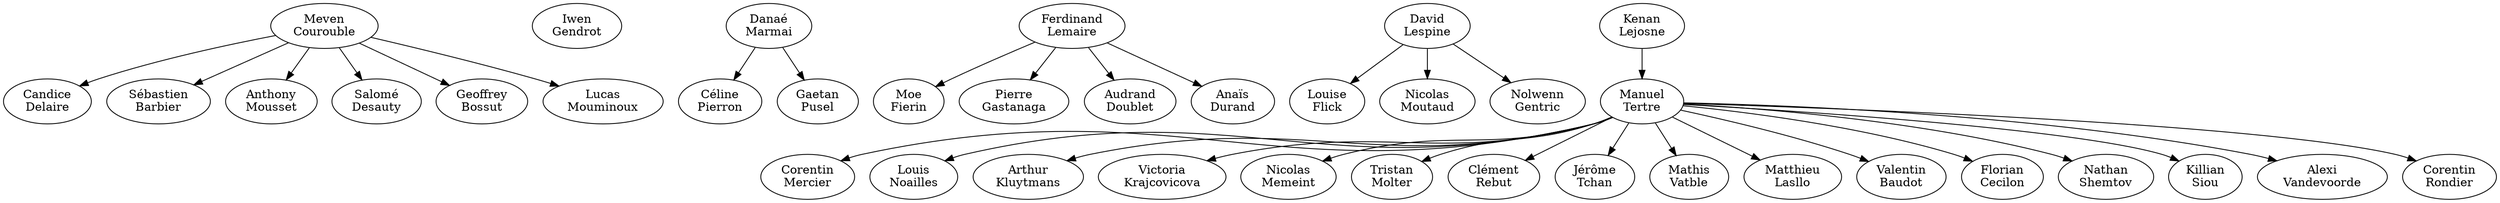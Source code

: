 digraph EpiFamily {
    // list of names
    mev [label="Meven\nCourouble"];
    iwen [label="Iwen\nGendrot"];
    cand [label="Candice\nDelaire"];
    seb [label="Sébastien\nBarbier"];
    anth [label="Anthony\nMousset"];
    salo [label="Salomé\nDesauty"];
    geof [label="Geoffrey\nBossut"];
    lucas [label="Lucas\nMouminoux"];
    dana [label="Danaé\nMarmai"];
    cel [label="Céline\nPierron"];
    gaet [label="Gaetan\nPusel"];
    ferd [label="Ferdinand\nLemaire"];
    moe [label="Moe\nFierin"];
    pier [label="Pierre\nGastanaga"];
    audr [label="Audrand\nDoublet"];
    anais [label="Anaïs\nDurand"];
    dav [label="David\nLespine"];
    flick [label="Louise\nFlick"];
    nic [label="Nicolas\nMoutaud"];
    nolw [label="Nolwenn\nGentric"];
    kenan [label="Kenan\nLejosne"];
    tertre [label="Manuel\nTertre"];
    mercier [label="Corentin\nMercier"];
    noailles [label="Louis\nNoailles"];
    kluyt [label="Arthur\nKluytmans"];
    victoria [label="Victoria\nKrajcovicova"];
    memeint [label="Nicolas\nMemeint"];
    molter [label="Tristan\nMolter"];
    rebut [label="Clément\nRebut"];
    tchan [label="Jérôme\nTchan"];
    vatble [label="Mathis\nVatble"];
    lasllo [label="Matthieu\nLasllo"];
    baudot [label="Valentin\nBaudot"];
    cecilon [label="Florian\nCecilon"];
    shemtov [label="Nathan\nShemtov"];
    siou [label="Killian\nSiou"];
    vanvoorder [label="Alexi\nVandevoorde"];
    rondier [label="Corentin\nRondier"];

    // list of links
    kenan -> tertre;
    tertre -> mercier;
    tertre -> noailles;
    tertre -> kluyt;
    tertre -> victoria;
    tertre -> memeint;
    tertre -> molter;
    tertre -> rebut;
    tertre -> tchan;
    tertre -> vatble;
    tertre -> lasllo;
    tertre -> baudot;
    tertre -> cecilon;
    tertre -> shemtov;
    tertre -> siou;
    tertre -> vanvoorder;
    tertre -> rondier;
    dav -> flick;
    dav -> nic;
    dav -> nolw;
    mev -> cand;
    mev -> seb;
    mev -> anth;
    mev -> salo;
    mev -> geof;
    mev -> lucas;
    dana -> cel;
    dana -> gaet;
    ferd -> moe;
    ferd -> pier;
    ferd -> audr;
    ferd -> anais;
}
